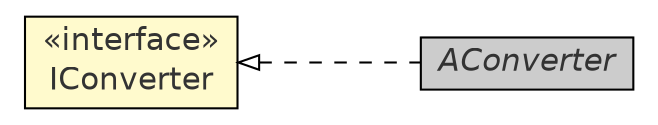 #!/usr/local/bin/dot
#
# Class diagram 
# Generated by UmlGraph version 4.8 (http://www.spinellis.gr/sw/umlgraph)
#

digraph G {
	edge [fontname="Helvetica",fontsize=10,labelfontname="Helvetica",labelfontsize=10];
	node [fontname="Helvetica",fontsize=10,shape=plaintext];
	rankdir=LR;
	ranksep=1;
	// com.xuggle.xuggler.video.AConverter
	c29232 [label=<<table border="0" cellborder="1" cellspacing="0" cellpadding="2" port="p" bgcolor="grey80" href="./AConverter.html">
		<tr><td><table border="0" cellspacing="0" cellpadding="1">
			<tr><td><font face="Helvetica-Oblique"> AConverter </font></td></tr>
		</table></td></tr>
		</table>>, fontname="Helvetica", fontcolor="grey20", fontsize=15.0];
	// com.xuggle.xuggler.video.IConverter
	c29236 [label=<<table border="0" cellborder="1" cellspacing="0" cellpadding="2" port="p" bgcolor="lemonChiffon" href="./IConverter.html">
		<tr><td><table border="0" cellspacing="0" cellpadding="1">
			<tr><td> &laquo;interface&raquo; </td></tr>
			<tr><td> IConverter </td></tr>
		</table></td></tr>
		</table>>, fontname="Helvetica", fontcolor="grey20", fontsize=15.0];
	//com.xuggle.xuggler.video.AConverter implements com.xuggle.xuggler.video.IConverter
	c29236:p -> c29232:p [dir=back,arrowtail=empty,style=dashed];
}

